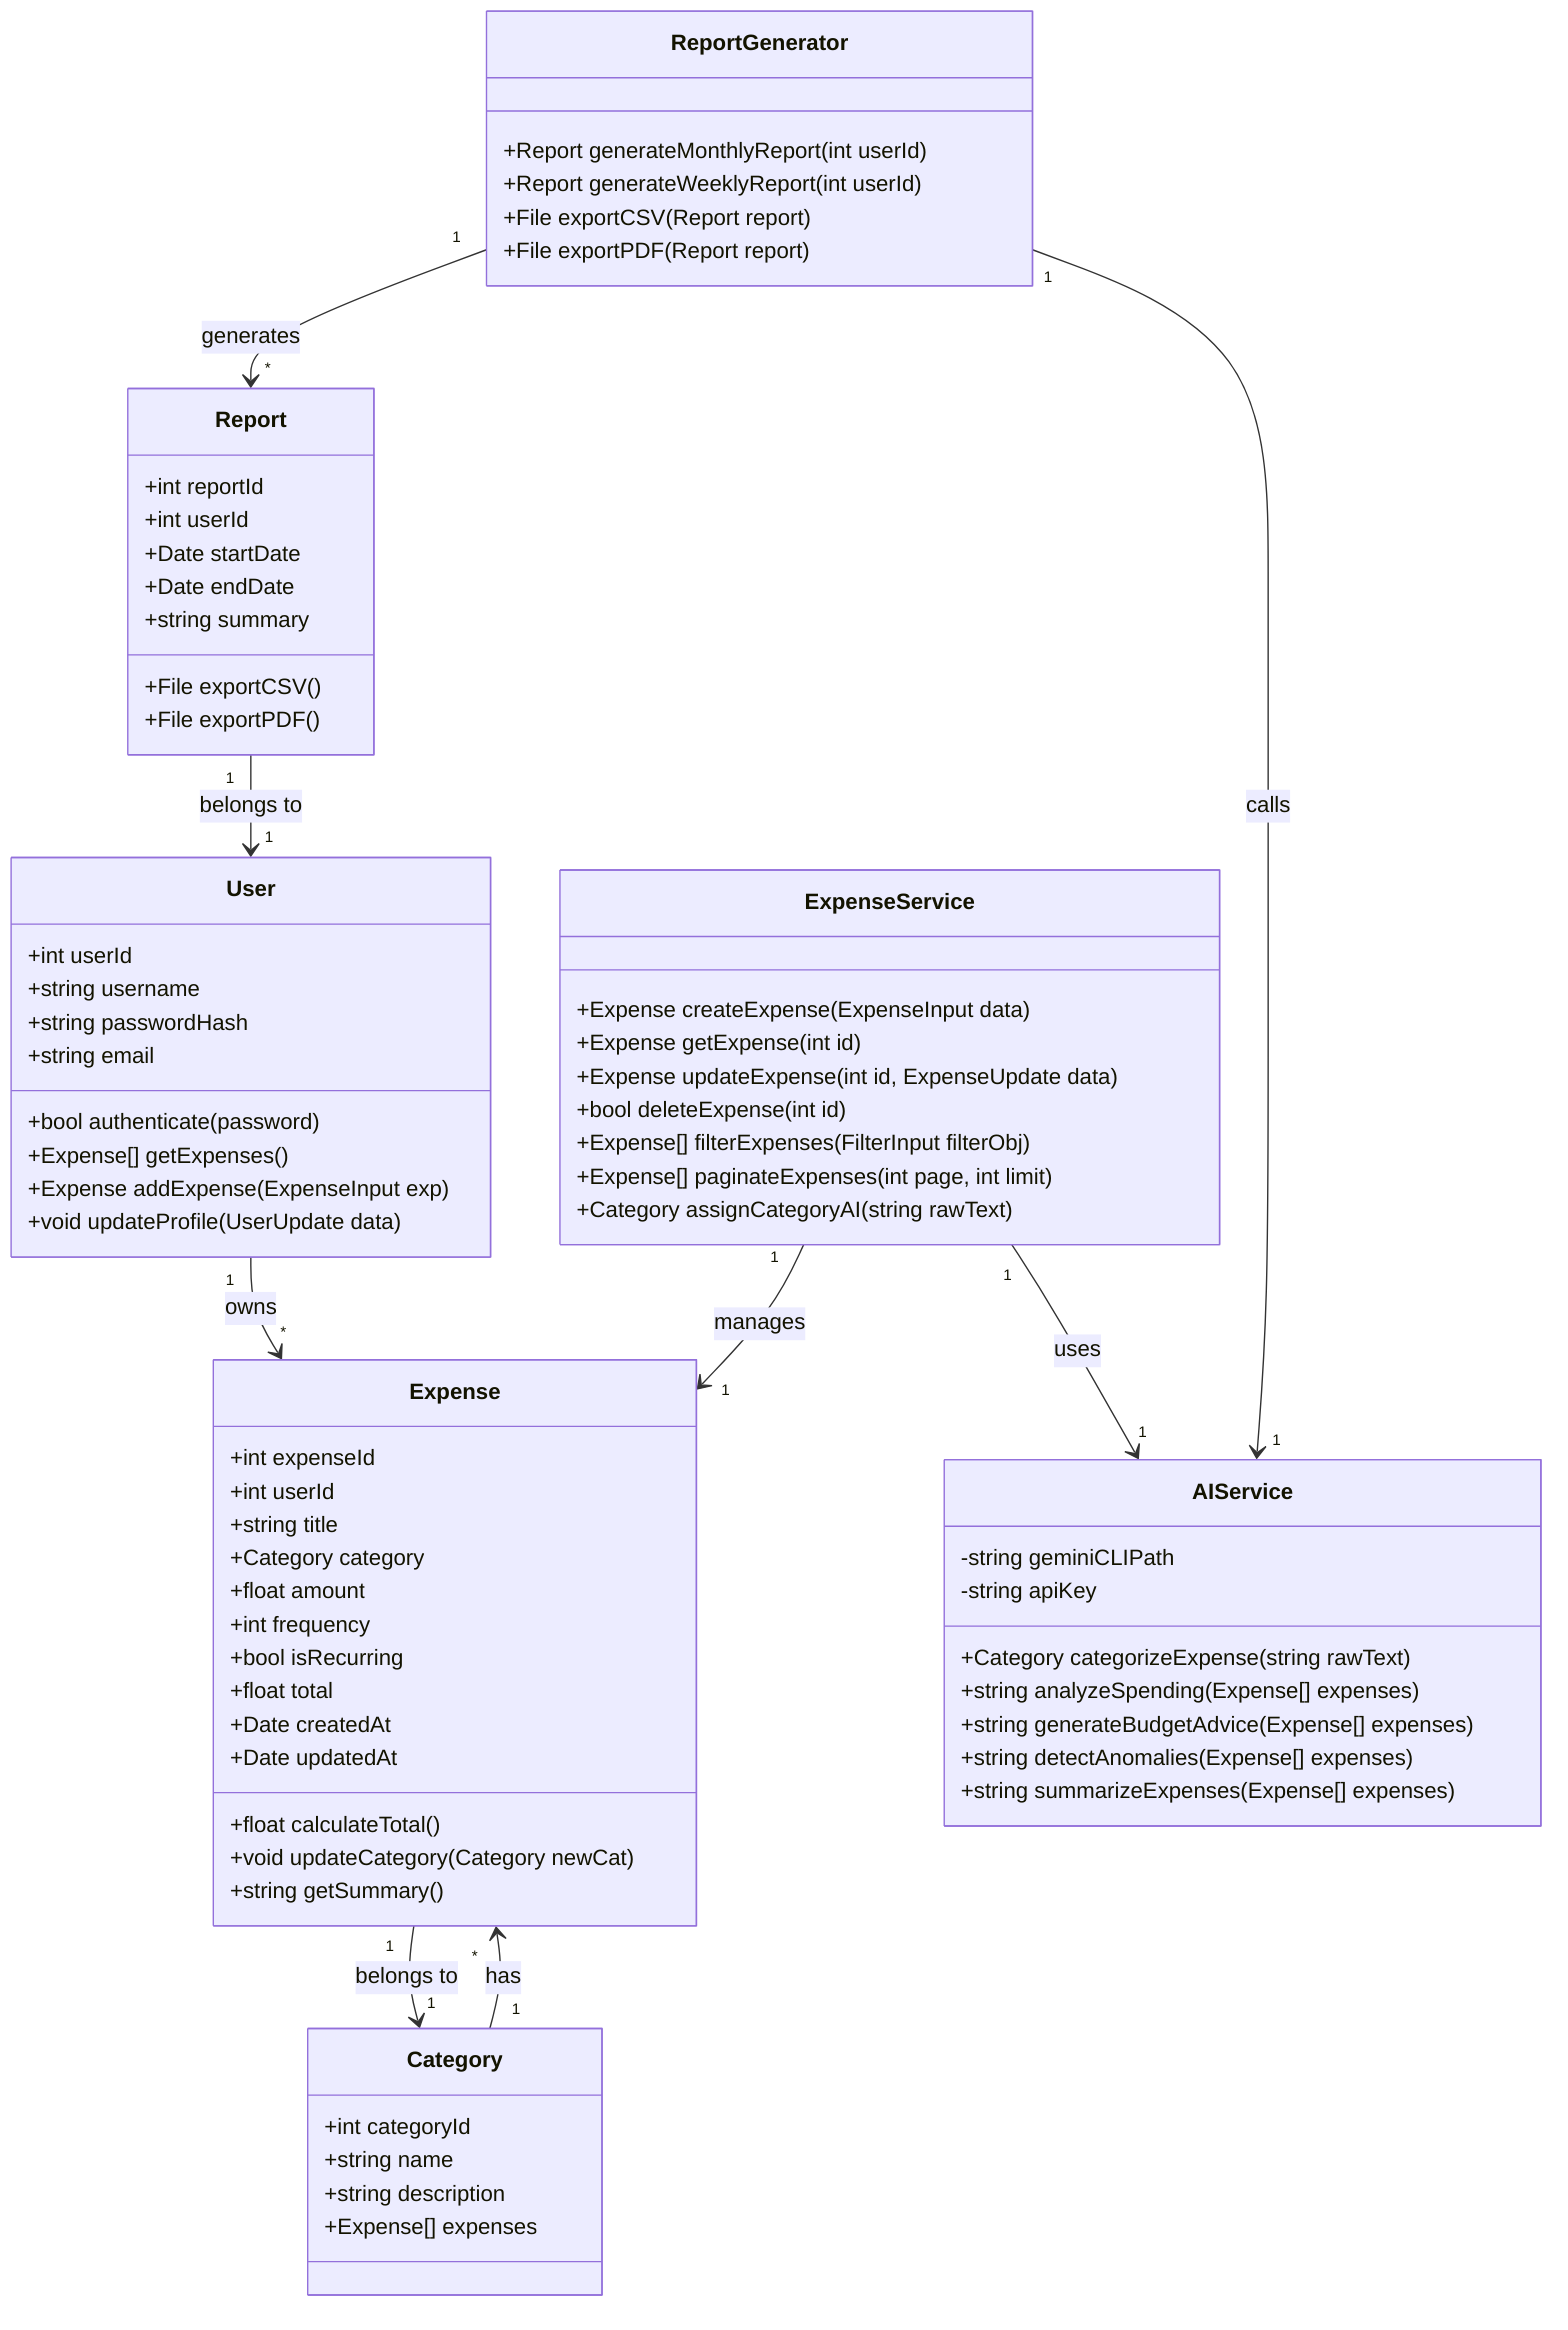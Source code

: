 classDiagram
    %% Classes
    class User {
        +int userId
        +string username
        +string passwordHash
        +string email
        +bool authenticate(password)
        +Expense[] getExpenses()
        +Expense addExpense(ExpenseInput exp)
        +void updateProfile(UserUpdate data)
    }

    class Expense {
        +int expenseId
        +int userId
        +string title
        +Category category
        +float amount
        +int frequency
        +bool isRecurring
        +float total
        +Date createdAt
        +Date updatedAt
        +float calculateTotal()
        +void updateCategory(Category newCat)
        +string getSummary()
    }

    class Category {
        +int categoryId
        +string name
        +string description
        +Expense[] expenses
    }

    class ExpenseService {
        +Expense createExpense(ExpenseInput data)
        +Expense getExpense(int id)
        +Expense updateExpense(int id, ExpenseUpdate data)
        +bool deleteExpense(int id)
        +Expense[] filterExpenses(FilterInput filterObj)
        +Expense[] paginateExpenses(int page, int limit)
        +Category assignCategoryAI(string rawText)
    }

    class Report {
        +int reportId
        +int userId
        +Date startDate
        +Date endDate
        +string summary
        +File exportCSV()
        +File exportPDF()
    }

    class ReportGenerator {
        +Report generateMonthlyReport(int userId)
        +Report generateWeeklyReport(int userId)
        +File exportCSV(Report report)
        +File exportPDF(Report report)
    }

    class AIService {
        -string geminiCLIPath
        -string apiKey
        +Category categorizeExpense(string rawText)
        +string analyzeSpending(Expense[] expenses)
        +string generateBudgetAdvice(Expense[] expenses)
        +string detectAnomalies(Expense[] expenses)
        +string summarizeExpenses(Expense[] expenses)
    }

    %% Relationships with types
    User "1" --> "*" Expense : owns
    Expense "1" --> "1" Category : belongs to
    Category "1" --> "*" Expense : has
    ExpenseService "1" --> "1" Expense : manages
    ExpenseService "1" --> "1" AIService : uses
    ReportGenerator "1" --> "*" Report : generates
    ReportGenerator "1" --> "1" AIService : calls
    Report "1" --> "1" User : belongs to